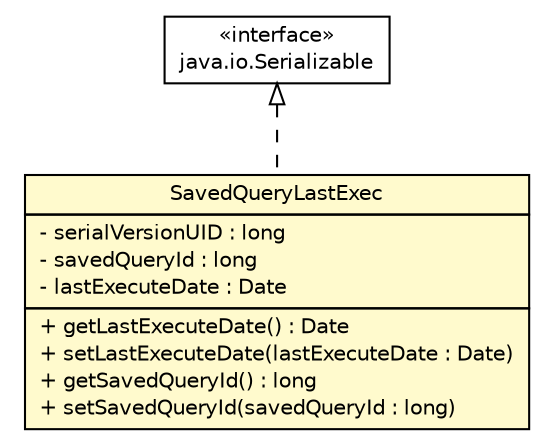 #!/usr/local/bin/dot
#
# Class diagram 
# Generated by UmlGraph version 4.8 (http://www.spinellis.gr/sw/umlgraph)
#

digraph G {
	edge [fontname="Helvetica",fontsize=10,labelfontname="Helvetica",labelfontsize=10];
	node [fontname="Helvetica",fontsize=10,shape=plaintext];
	// gov.nih.nci.ncia.updateabledomain.SavedQueryLastExec
	c62607 [label=<<table border="0" cellborder="1" cellspacing="0" cellpadding="2" port="p" bgcolor="lemonChiffon" href="./SavedQueryLastExec.html">
		<tr><td><table border="0" cellspacing="0" cellpadding="1">
			<tr><td> SavedQueryLastExec </td></tr>
		</table></td></tr>
		<tr><td><table border="0" cellspacing="0" cellpadding="1">
			<tr><td align="left"> - serialVersionUID : long </td></tr>
			<tr><td align="left"> - savedQueryId : long </td></tr>
			<tr><td align="left"> - lastExecuteDate : Date </td></tr>
		</table></td></tr>
		<tr><td><table border="0" cellspacing="0" cellpadding="1">
			<tr><td align="left"> + getLastExecuteDate() : Date </td></tr>
			<tr><td align="left"> + setLastExecuteDate(lastExecuteDate : Date) </td></tr>
			<tr><td align="left"> + getSavedQueryId() : long </td></tr>
			<tr><td align="left"> + setSavedQueryId(savedQueryId : long) </td></tr>
		</table></td></tr>
		</table>>, fontname="Helvetica", fontcolor="black", fontsize=10.0];
	//gov.nih.nci.ncia.updateabledomain.SavedQueryLastExec implements java.io.Serializable
	c62639:p -> c62607:p [dir=back,arrowtail=empty,style=dashed];
	// java.io.Serializable
	c62639 [label=<<table border="0" cellborder="1" cellspacing="0" cellpadding="2" port="p" href="http://java.sun.com/j2se/1.4.2/docs/api/java/io/Serializable.html">
		<tr><td><table border="0" cellspacing="0" cellpadding="1">
			<tr><td> &laquo;interface&raquo; </td></tr>
			<tr><td> java.io.Serializable </td></tr>
		</table></td></tr>
		</table>>, fontname="Helvetica", fontcolor="black", fontsize=10.0];
}


